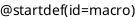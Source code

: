 {
  "sha1": "cx7hy8s2udwh77gbl2xf0g1ts98dft",
  "insertion": {
    "when": "2024-06-01T09:03:02.198Z",
    "user": "plantuml@gmail.com"
  }
}
@startdef(id=macro)
Alice -> Bob : hello1
@enddef
